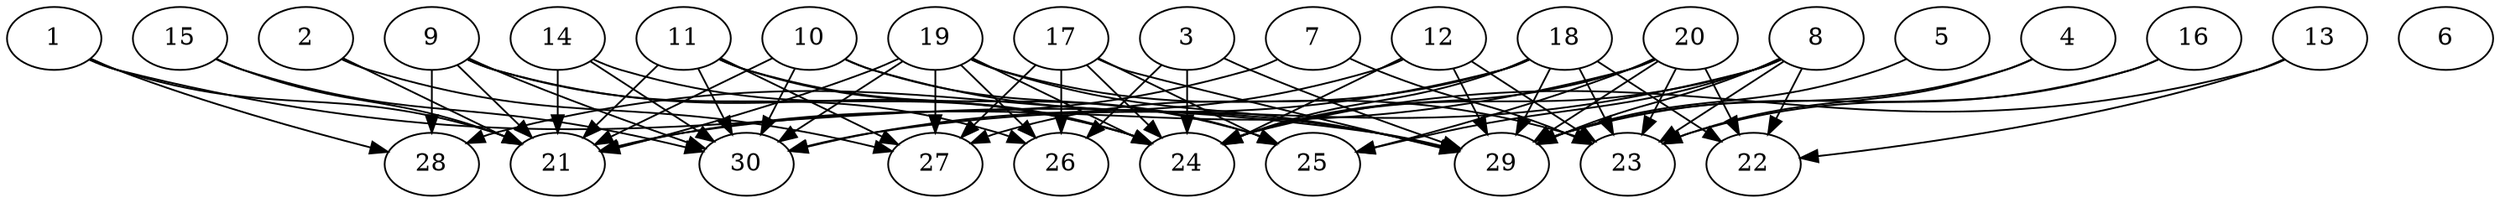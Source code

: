 // DAG automatically generated by daggen at Thu Oct  3 14:04:18 2019
// ./daggen --dot -n 30 --ccr 0.4 --fat 0.9 --regular 0.9 --density 0.6 --mindata 5242880 --maxdata 52428800 
digraph G {
  1 [size="37949440", alpha="0.10", expect_size="15179776"] 
  1 -> 21 [size ="15179776"]
  1 -> 28 [size ="15179776"]
  1 -> 29 [size ="15179776"]
  2 [size="53550080", alpha="0.15", expect_size="21420032"] 
  2 -> 21 [size ="21420032"]
  2 -> 27 [size ="21420032"]
  3 [size="53614080", alpha="0.19", expect_size="21445632"] 
  3 -> 24 [size ="21445632"]
  3 -> 26 [size ="21445632"]
  3 -> 29 [size ="21445632"]
  4 [size="47925760", alpha="0.07", expect_size="19170304"] 
  4 -> 23 [size ="19170304"]
  4 -> 29 [size ="19170304"]
  5 [size="45457920", alpha="0.01", expect_size="18183168"] 
  5 -> 29 [size ="18183168"]
  6 [size="106268160", alpha="0.19", expect_size="42507264"] 
  7 [size="130437120", alpha="0.19", expect_size="52174848"] 
  7 -> 21 [size ="52174848"]
  7 -> 23 [size ="52174848"]
  8 [size="121305600", alpha="0.04", expect_size="48522240"] 
  8 -> 22 [size ="48522240"]
  8 -> 23 [size ="48522240"]
  8 -> 24 [size ="48522240"]
  8 -> 25 [size ="48522240"]
  8 -> 29 [size ="48522240"]
  8 -> 30 [size ="48522240"]
  9 [size="89863680", alpha="0.09", expect_size="35945472"] 
  9 -> 21 [size ="35945472"]
  9 -> 24 [size ="35945472"]
  9 -> 26 [size ="35945472"]
  9 -> 28 [size ="35945472"]
  9 -> 30 [size ="35945472"]
  10 [size="13207040", alpha="0.15", expect_size="5282816"] 
  10 -> 21 [size ="5282816"]
  10 -> 25 [size ="5282816"]
  10 -> 29 [size ="5282816"]
  10 -> 30 [size ="5282816"]
  11 [size="91438080", alpha="0.08", expect_size="36575232"] 
  11 -> 21 [size ="36575232"]
  11 -> 24 [size ="36575232"]
  11 -> 25 [size ="36575232"]
  11 -> 27 [size ="36575232"]
  11 -> 30 [size ="36575232"]
  12 [size="35374080", alpha="0.00", expect_size="14149632"] 
  12 -> 23 [size ="14149632"]
  12 -> 24 [size ="14149632"]
  12 -> 29 [size ="14149632"]
  12 -> 30 [size ="14149632"]
  13 [size="123891200", alpha="0.01", expect_size="49556480"] 
  13 -> 22 [size ="49556480"]
  13 -> 24 [size ="49556480"]
  14 [size="116508160", alpha="0.05", expect_size="46603264"] 
  14 -> 21 [size ="46603264"]
  14 -> 24 [size ="46603264"]
  14 -> 30 [size ="46603264"]
  15 [size="37137920", alpha="0.14", expect_size="14855168"] 
  15 -> 21 [size ="14855168"]
  15 -> 30 [size ="14855168"]
  16 [size="45870080", alpha="0.14", expect_size="18348032"] 
  16 -> 23 [size ="18348032"]
  16 -> 29 [size ="18348032"]
  17 [size="39024640", alpha="0.13", expect_size="15609856"] 
  17 -> 24 [size ="15609856"]
  17 -> 25 [size ="15609856"]
  17 -> 26 [size ="15609856"]
  17 -> 27 [size ="15609856"]
  17 -> 29 [size ="15609856"]
  18 [size="32099840", alpha="0.11", expect_size="12839936"] 
  18 -> 22 [size ="12839936"]
  18 -> 23 [size ="12839936"]
  18 -> 24 [size ="12839936"]
  18 -> 27 [size ="12839936"]
  18 -> 28 [size ="12839936"]
  18 -> 29 [size ="12839936"]
  19 [size="57840640", alpha="0.13", expect_size="23136256"] 
  19 -> 21 [size ="23136256"]
  19 -> 23 [size ="23136256"]
  19 -> 24 [size ="23136256"]
  19 -> 26 [size ="23136256"]
  19 -> 27 [size ="23136256"]
  19 -> 29 [size ="23136256"]
  19 -> 30 [size ="23136256"]
  20 [size="110481920", alpha="0.06", expect_size="44192768"] 
  20 -> 21 [size ="44192768"]
  20 -> 22 [size ="44192768"]
  20 -> 23 [size ="44192768"]
  20 -> 24 [size ="44192768"]
  20 -> 25 [size ="44192768"]
  20 -> 29 [size ="44192768"]
  21 [size="79193600", alpha="0.04", expect_size="31677440"] 
  22 [size="125652480", alpha="0.08", expect_size="50260992"] 
  23 [size="126489600", alpha="0.19", expect_size="50595840"] 
  24 [size="130895360", alpha="0.16", expect_size="52358144"] 
  25 [size="39654400", alpha="0.19", expect_size="15861760"] 
  26 [size="124288000", alpha="0.17", expect_size="49715200"] 
  27 [size="87933440", alpha="0.15", expect_size="35173376"] 
  28 [size="47971840", alpha="0.12", expect_size="19188736"] 
  29 [size="113633280", alpha="0.01", expect_size="45453312"] 
  30 [size="72460800", alpha="0.11", expect_size="28984320"] 
}
